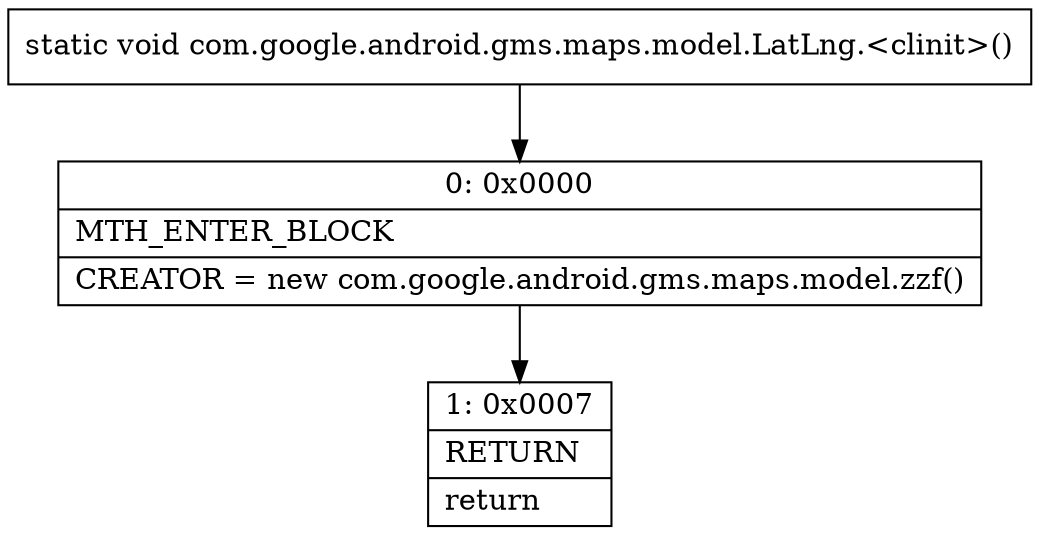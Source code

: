 digraph "CFG forcom.google.android.gms.maps.model.LatLng.\<clinit\>()V" {
Node_0 [shape=record,label="{0\:\ 0x0000|MTH_ENTER_BLOCK\l|CREATOR = new com.google.android.gms.maps.model.zzf()\l}"];
Node_1 [shape=record,label="{1\:\ 0x0007|RETURN\l|return\l}"];
MethodNode[shape=record,label="{static void com.google.android.gms.maps.model.LatLng.\<clinit\>() }"];
MethodNode -> Node_0;
Node_0 -> Node_1;
}

